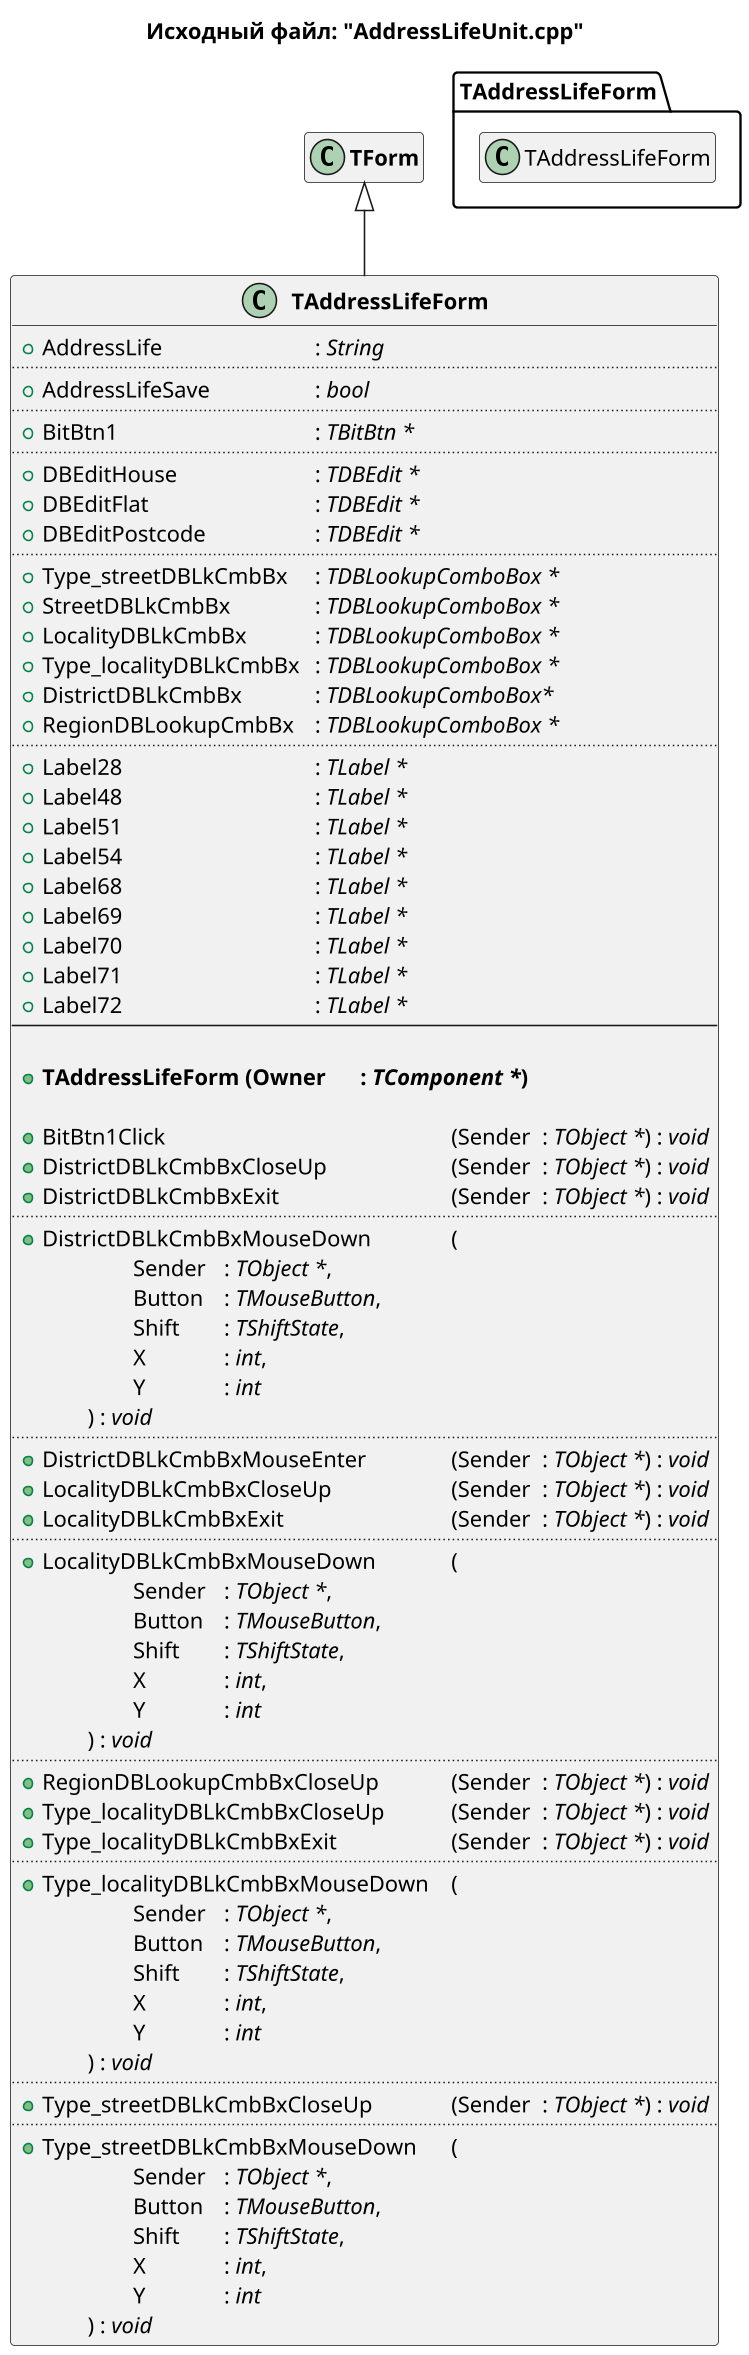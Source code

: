 @startuml AddressLifeUnit.cpp

title Исходный файл: "AddressLifeUnit.cpp"

scale 750 width

"<b>TAddressLifeForm</b>" -up-|> "<b>TForm</b>"

hide "<b>TForm</b>" members

class "<b>TAddressLifeForm</b>"
{
    + AddressLife \t\t\t\t: <i>String</i>
    ..
    + AddressLifeSave \t\t\t: <i>bool</i>
    ..
    + BitBtn1 \t\t\t\t\t: <i>TBitBtn *</i>
    ..
    + DBEditHouse \t\t\t: <i>TDBEdit *</i>
    + DBEditFlat \t\t\t\t: <i>TDBEdit *</i>
    + DBEditPostcode \t\t\t: <i>TDBEdit *</i>
    ..
    + Type_streetDBLkCmbBx \t: <i>TDBLookupComboBox *</i>
    + StreetDBLkCmbBx \t\t: <i>TDBLookupComboBox *</i>
    + LocalityDBLkCmbBx \t\t: <i>TDBLookupComboBox *</i>
    + Type_localityDBLkCmbBx \t: <i>TDBLookupComboBox *</i>
    + DistrictDBLkCmbBx \t\t: <i>TDBLookupComboBox*</i>
    + RegionDBLookupCmbBx \t: <i>TDBLookupComboBox *</i>
    ..
    + Label28 \t\t\t\t\t: <i>TLabel *</i>
    + Label48 \t\t\t\t\t: <i>TLabel *</i>
    + Label51 \t\t\t\t\t: <i>TLabel *</i>
    + Label54 \t\t\t\t\t: <i>TLabel *</i>
    + Label68 \t\t\t\t\t: <i>TLabel *</i>
    + Label69 \t\t\t\t\t: <i>TLabel *</i>
    + Label70 \t\t\t\t\t: <i>TLabel *</i>
    + Label71 \t\t\t\t\t: <i>TLabel *</i>
    + Label72 \t\t\t\t\t: <i>TLabel *</i>
    --
    
    + <b>TAddressLifeForm (Owner \t: <i>TComponent *</i>)</b>

    + BitBtn1Click \t\t\t\t\t\t\t(Sender \t: <i>TObject *</i>) : <i>void</i>
    + DistrictDBLkCmbBxCloseUp \t\t\t(Sender \t: <i>TObject *</i>) : <i>void</i>
    + DistrictDBLkCmbBxExit \t\t\t\t(Sender \t: <i>TObject *</i>) : <i>void</i>
    ..
    + DistrictDBLkCmbBxMouseDown \t\t(
            \t\tSender \t: <i>TObject *</i>,
            \t\tButton \t: <i>TMouseButton</i>,
            \t\tShift \t: <i>TShiftState</i>,
            \t\tX \t\t: <i>int</i>,
            \t\tY \t\t: <i>int</i>
        \t) : <i>void</i>
    ..
    + DistrictDBLkCmbBxMouseEnter \t\t(Sender \t: <i>TObject *</i>) : <i>void</i>
    + LocalityDBLkCmbBxCloseUp \t\t\t(Sender \t: <i>TObject *</i>) : <i>void</i>
    + LocalityDBLkCmbBxExit \t\t\t\t(Sender \t: <i>TObject *</i>) : <i>void</i>
    ..
    + LocalityDBLkCmbBxMouseDown \t\t(
            \t\tSender \t: <i>TObject *</i>,
            \t\tButton \t: <i>TMouseButton</i>,
            \t\tShift \t: <i>TShiftState</i>,
            \t\tX \t\t: <i>int</i>,
            \t\tY \t\t: <i>int</i>
        \t) : <i>void</i>
    ..
    + RegionDBLookupCmbBxCloseUp \t\t(Sender \t: <i>TObject *</i>) : <i>void</i>
    + Type_localityDBLkCmbBxCloseUp \t\t(Sender \t: <i>TObject *</i>) : <i>void</i>
    + Type_localityDBLkCmbBxExit \t\t\t(Sender \t: <i>TObject *</i>) : <i>void</i>
    ..
    + Type_localityDBLkCmbBxMouseDown \t(
            \t\tSender \t: <i>TObject *</i>,
            \t\tButton \t: <i>TMouseButton</i>,
            \t\tShift \t: <i>TShiftState</i>,
            \t\tX \t\t: <i>int</i>,
            \t\tY \t\t: <i>int</i>
        \t) : <i>void</i>
    ..
    + Type_streetDBLkCmbBxCloseUp \t\t(Sender \t: <i>TObject *</i>) : <i>void</i>
    ..
    + Type_streetDBLkCmbBxMouseDown \t(
            \t\tSender \t: <i>TObject *</i>,
            \t\tButton \t: <i>TMouseButton</i>,
            \t\tShift \t: <i>TShiftState</i>,
            \t\tX \t\t: <i>int</i>,
            \t\tY \t\t: <i>int</i>
        \t) : <i>void</i>
}


package TAddressLifeForm <<Folder>>
{
    class TAddressLifeForm
    hide  TAddressLifeForm members
}

@enduml